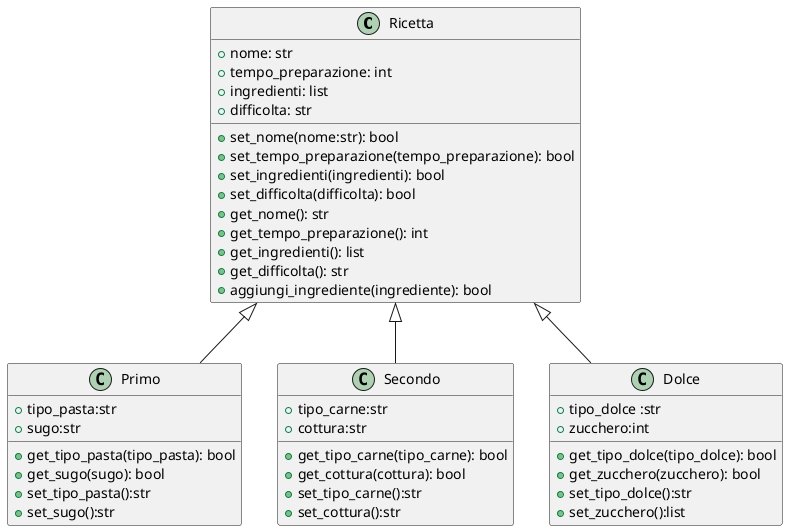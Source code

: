 @startuml es11
class Ricetta{
    +nome: str
    +tempo_preparazione: int
    +ingredienti: list
    +difficolta: str
    +set_nome(nome:str): bool
    +set_tempo_preparazione(tempo_preparazione): bool
    +set_ingredienti(ingredienti): bool
    +set_difficolta(difficolta): bool
    +get_nome(): str
    +get_tempo_preparazione(): int
    +get_ingredienti(): list
    +get_difficolta(): str
    +aggiungi_ingrediente(ingrediente): bool
    
}
class Primo{
    +tipo_pasta:str 
    +sugo:str
    +get_tipo_pasta(tipo_pasta): bool
    +get_sugo(sugo): bool
    +set_tipo_pasta():str 
    +set_sugo():str 
}
class Secondo{
    +tipo_carne:str 
    +cottura:str
    +get_tipo_carne(tipo_carne): bool
    +get_cottura(cottura): bool
    +set_tipo_carne():str 
    +set_cottura():str 
}
class Dolce{
    +tipo_dolce :str 
    +zucchero:int
    +get_tipo_dolce(tipo_dolce): bool
    +get_zucchero(zucchero): bool
    +set_tipo_dolce():str 
    +set_zucchero():list
}
Ricetta <|-- Primo
Ricetta <|-- Secondo
Ricetta <|-- Dolce
@endumlclass 